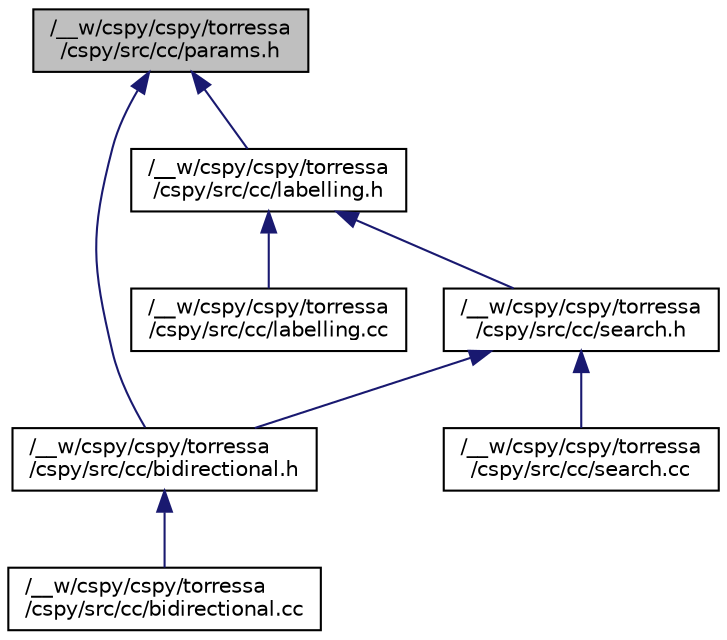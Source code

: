 digraph "/__w/cspy/cspy/torressa/cspy/src/cc/params.h"
{
  bgcolor="transparent";
  edge [fontname="Helvetica",fontsize="10",labelfontname="Helvetica",labelfontsize="10"];
  node [fontname="Helvetica",fontsize="10",shape=record];
  Node5 [label="/__w/cspy/cspy/torressa\l/cspy/src/cc/params.h",height=0.2,width=0.4,color="black", fillcolor="grey75", style="filled", fontcolor="black"];
  Node5 -> Node6 [dir="back",color="midnightblue",fontsize="10",style="solid"];
  Node6 [label="/__w/cspy/cspy/torressa\l/cspy/src/cc/bidirectional.h",height=0.2,width=0.4,color="black",URL="$bidirectional_8h.html"];
  Node6 -> Node7 [dir="back",color="midnightblue",fontsize="10",style="solid"];
  Node7 [label="/__w/cspy/cspy/torressa\l/cspy/src/cc/bidirectional.cc",height=0.2,width=0.4,color="black",URL="$bidirectional_8cc.html"];
  Node5 -> Node8 [dir="back",color="midnightblue",fontsize="10",style="solid"];
  Node8 [label="/__w/cspy/cspy/torressa\l/cspy/src/cc/labelling.h",height=0.2,width=0.4,color="black",URL="$labelling_8h.html"];
  Node8 -> Node9 [dir="back",color="midnightblue",fontsize="10",style="solid"];
  Node9 [label="/__w/cspy/cspy/torressa\l/cspy/src/cc/labelling.cc",height=0.2,width=0.4,color="black",URL="$labelling_8cc.html"];
  Node8 -> Node10 [dir="back",color="midnightblue",fontsize="10",style="solid"];
  Node10 [label="/__w/cspy/cspy/torressa\l/cspy/src/cc/search.h",height=0.2,width=0.4,color="black",URL="$search_8h.html"];
  Node10 -> Node6 [dir="back",color="midnightblue",fontsize="10",style="solid"];
  Node10 -> Node11 [dir="back",color="midnightblue",fontsize="10",style="solid"];
  Node11 [label="/__w/cspy/cspy/torressa\l/cspy/src/cc/search.cc",height=0.2,width=0.4,color="black",URL="$search_8cc.html"];
}
